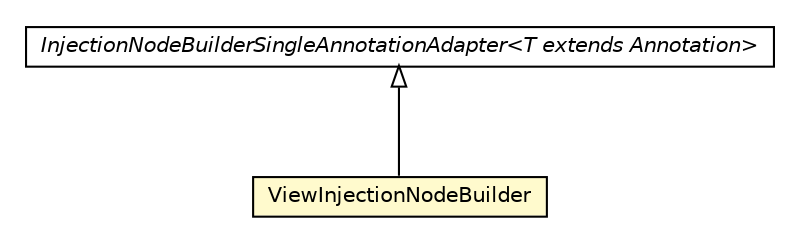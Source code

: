 #!/usr/local/bin/dot
#
# Class diagram 
# Generated by UMLGraph version 5.1 (http://www.umlgraph.org/)
#

digraph G {
	edge [fontname="Helvetica",fontsize=10,labelfontname="Helvetica",labelfontsize=10];
	node [fontname="Helvetica",fontsize=10,shape=plaintext];
	nodesep=0.25;
	ranksep=0.5;
	// org.androidtransfuse.gen.variableBuilder.ViewInjectionNodeBuilder
	c61857 [label=<<table title="org.androidtransfuse.gen.variableBuilder.ViewInjectionNodeBuilder" border="0" cellborder="1" cellspacing="0" cellpadding="2" port="p" bgcolor="lemonChiffon" href="./ViewInjectionNodeBuilder.html">
		<tr><td><table border="0" cellspacing="0" cellpadding="1">
<tr><td align="center" balign="center"> ViewInjectionNodeBuilder </td></tr>
		</table></td></tr>
		</table>>, fontname="Helvetica", fontcolor="black", fontsize=10.0];
	// org.androidtransfuse.gen.variableBuilder.InjectionNodeBuilderSingleAnnotationAdapter<T extends java.lang.annotation.Annotation>
	c61861 [label=<<table title="org.androidtransfuse.gen.variableBuilder.InjectionNodeBuilderSingleAnnotationAdapter" border="0" cellborder="1" cellspacing="0" cellpadding="2" port="p" href="./InjectionNodeBuilderSingleAnnotationAdapter.html">
		<tr><td><table border="0" cellspacing="0" cellpadding="1">
<tr><td align="center" balign="center"><font face="Helvetica-Oblique"> InjectionNodeBuilderSingleAnnotationAdapter&lt;T extends Annotation&gt; </font></td></tr>
		</table></td></tr>
		</table>>, fontname="Helvetica", fontcolor="black", fontsize=10.0];
	//org.androidtransfuse.gen.variableBuilder.ViewInjectionNodeBuilder extends org.androidtransfuse.gen.variableBuilder.InjectionNodeBuilderSingleAnnotationAdapter<org.androidtransfuse.annotations.View>
	c61861:p -> c61857:p [dir=back,arrowtail=empty];
}

